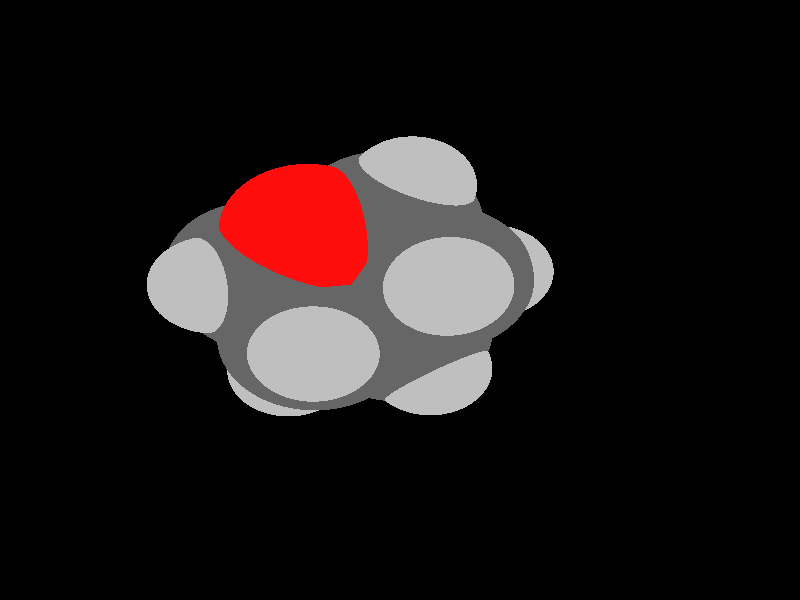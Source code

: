 global_settings {
	ambient_light rgb <0.200000002980232, 0.200000002980232, 0.200000002980232>
	max_trace_level 15
}

background { color rgb <0,0,0> }

camera {
	perspective
	location <-3.33290665625347, 0.92664847444293, -19.006668571853>
	angle 40
	up <-0.605297558221104, 0.777444440921159, 0.170865465476075>
	right <-0.780656150075641, -0.621735168834997, 0.0634141560126424> * 1
	direction <0.155534052093574, -0.0950027426683306, 0.983251563703231> }

light_source {
	<-30.3280307874837, 3.57319417793369, -20.4807807144772>
	color rgb <1, 1, 1>
	fade_distance 50.3885288615134
	fade_power 0
	spotlight
	area_light <20, 0, 0>, <0, 0, 20>, 20, 20
	circular
	orient
	point_at <30.3280307874837, -3.57319417793369, 20.4807807144772>
}

light_source {
	<7.01871069529496, 25.0455646199967, 14.1213922698984>
	color rgb <0.300000011920929, 0.300000011920929, 0.300000011920929> shadowless
	fade_distance 50.3885288615134
	fade_power 0
	parallel
	point_at <-7.01871069529496, -25.0455646199967, -14.1213922698984>
}

#default {
	finish {ambient 0.5 diffuse 1 specular 0.2 roughness .01 metallic 1}
}

union {
cylinder {
	<0.189670731358219, -1.46644090881238, 0.223648286628564>, 	<-0.488081619475356, -1.17110515151208, 0.0410848839749252>, 0.075
	pigment { rgbt <0.400000005960464, 0.400000005960464, 0.400000005960464, 0> }
}
cylinder {
	<-0.488081619475356, -1.17110515151208, 0.0410848839749252>, 	<-1.16583397030893, -0.875769394211771, -0.141478518678714>, 0.075
	pigment { rgbt <0.400000005960464, 0.400000005960464, 0.400000005960464, 0> }
}
cylinder {
	<0.189670731358219, -1.46644090881238, 0.223648286628564>, 	<0.750619647665874, -1.05415531248781, -0.0870646606659956>, 0.075
	pigment { rgbt <0.400000005960464, 0.400000005960464, 0.400000005960464, 0> }
}
cylinder {
	<0.750619647665874, -1.05415531248781, -0.0870646606659956>, 	<1.31156856397353, -0.641869716163234, -0.397777607960555>, 0.075
	pigment { rgbt <0.400000005960464, 0.400000005960464, 0.400000005960464, 0> }
}
cylinder {
	<0.189670731358219, -1.46644090881238, 0.223648286628564>, 	<0.227582146776728, -2.1001251929109, 0.0114022655127896>, 0.075
	pigment { rgbt <0.400000005960464, 0.400000005960464, 0.400000005960464, 0> }
}
cylinder {
	<0.227582146776728, -2.1001251929109, 0.0114022655127896>, 	<0.25173043290072, -2.50376059495967, -0.123791253114853>, 0.075
	pigment { rgbt <0.75, 0.75, 0.75, 0> }
}
cylinder {
	<0.189670731358219, -1.46644090881238, 0.223648286628564>, 	<0.257981643566368, -1.48001604313352, 0.889609999486067>, 0.075
	pigment { rgbt <0.400000005960464, 0.400000005960464, 0.400000005960464, 0> }
}
cylinder {
	<0.257981643566368, -1.48001604313352, 0.889609999486067>, 	<0.301502070609609, -1.48866467076457, 1.31388976974727>, 0.075
	pigment { rgbt <0.75, 0.75, 0.75, 0> }
}
cylinder {
	<-1.16583397030893, -0.875769394211771, -0.141478518678714>, 	<-1.19040283611084, -0.133324795487963, 0.0227768496975157>, 0.075
	pigment { rgbt <0.400000005960464, 0.400000005960464, 0.400000005960464, 0> }
}
cylinder {
	<-1.19040283611084, -0.133324795487963, 0.0227768496975157>, 	<-1.21497170191274, 0.609119803235845, 0.187032218073745>, 0.075
	pigment { rgbt <0.400000005960464, 0.400000005960464, 0.400000005960464, 0> }
}
cylinder {
	<-1.16583397030893, -0.875769394211771, -0.141478518678714>, 	<-1.6553665595589, -1.20118338347798, 0.177966822990954>, 0.075
	pigment { rgbt <0.400000005960464, 0.400000005960464, 0.400000005960464, 0> }
}
cylinder {
	<-1.6553665595589, -1.20118338347798, 0.177966822990954>, 	<-1.96709098412295, -1.40840041208177, 0.381383137856146>, 0.075
	pigment { rgbt <0.75, 0.75, 0.75, 0> }
}
cylinder {
	<-1.16583397030893, -0.875769394211771, -0.141478518678714>, 	<-1.26464226272477, -0.957935636587499, -0.799058335086074>, 0.075
	pigment { rgbt <0.400000005960464, 0.400000005960464, 0.400000005960464, 0> }
}
cylinder {
	<-1.26464226272477, -0.957935636587499, -0.799058335086074>, 	<-1.32761513595936, -1.01030213578286, -1.21814958145603>, 0.075
	pigment { rgbt <0.75, 0.75, 0.75, 0> }
}
cylinder {
	<-1.21497170191274, 0.609119803235845, 0.187032218073745>, 	<-0.662265647102061, 0.976236367041841, -0.141071061533365>, 0.075
	pigment { rgbt <0.400000005960464, 0.400000005960464, 0.400000005960464, 0> }
}
cylinder {
	<-0.662265647102061, 0.976236367041841, -0.141071061533365>, 	<-0.149880773211295, 1.31657093115907, -0.445238450476155>, 0.075
	pigment { rgbt <1, 0.0500000007450581, 0.0500000007450581, 0> }
}
cylinder {
	<-1.21497170191274, 0.609119803235845, 0.187032218073745>, 	<-1.19903573434798, 0.713846562447884, 0.847598747285465>, 0.075
	pigment { rgbt <0.400000005960464, 0.400000005960464, 0.400000005960464, 0> }
}
cylinder {
	<-1.19903573434798, 0.713846562447884, 0.847598747285465>, 	<-1.18888811072583, 0.780533930587474, 1.268230910886>, 0.075
	pigment { rgbt <0.75, 0.75, 0.75, 0> }
}
cylinder {
	<-1.21497170191274, 0.609119803235845, 0.187032218073745>, 	<-1.78909090735438, 0.869195634959603, -0.0372364433340308>, 0.075
	pigment { rgbt <0.400000005960464, 0.400000005960464, 0.400000005960464, 0> }
}
cylinder {
	<-1.78909090735438, 0.869195634959603, -0.0372364433340308>, 	<-2.15467068246599, 1.03480316589109, -0.180043174105158>, 0.075
	pigment { rgbt <0.75, 0.75, 0.75, 0> }
}
cylinder {
	<-0.149880773211295, 1.31657093115907, -0.445238450476155>, 	<0.481091098288896, 1.09389550786766, -0.282126752405737>, 0.075
	pigment { rgbt <1, 0.0500000007450581, 0.0500000007450581, 0> }
}
cylinder {
	<0.481091098288896, 1.09389550786766, -0.282126752405737>, 	<1.16153619282379, 0.853760556856487, -0.106225797345112>, 0.075
	pigment { rgbt <0.400000005960464, 0.400000005960464, 0.400000005960464, 0> }
}
cylinder {
	<1.16153619282379, 0.853760556856487, -0.106225797345112>, 	<1.23655237839866, 0.105945420346626, -0.252001702652834>, 0.075
	pigment { rgbt <0.400000005960464, 0.400000005960464, 0.400000005960464, 0> }
}
cylinder {
	<1.23655237839866, 0.105945420346626, -0.252001702652834>, 	<1.31156856397353, -0.641869716163234, -0.397777607960555>, 0.075
	pigment { rgbt <0.400000005960464, 0.400000005960464, 0.400000005960464, 0> }
}
cylinder {
	<1.16153619282379, 0.853760556856487, -0.106225797345112>, 	<1.34754636494323, 1.04131999329998, 0.610212021627106>, 0.075
	pigment { rgbt <0.400000005960464, 0.400000005960464, 0.400000005960464, 0> }
}
cylinder {
	<1.34754636494323, 1.04131999329998, 0.610212021627106>, 	<1.53355653706266, 1.22887942974348, 1.32664984059932>, 0.075
	pigment { rgbt <0.400000005960464, 0.400000005960464, 0.400000005960464, 0> }
}
cylinder {
	<1.16153619282379, 0.853760556856487, -0.106225797345112>, 	<1.58207500519946, 1.18379129960557, -0.509769555245403>, 0.075
	pigment { rgbt <0.400000005960464, 0.400000005960464, 0.400000005960464, 0> }
}
cylinder {
	<1.58207500519946, 1.18379129960557, -0.509769555245403>, 	<1.85004257623521, 1.39408707706783, -0.766907867878918>, 0.075
	pigment { rgbt <0.75, 0.75, 0.75, 0> }
}
cylinder {
	<1.31156856397353, -0.641869716163234, -0.397777607960555>, 	<1.28738191435702, -0.730616694303045, -1.06185357729577>, 0.075
	pigment { rgbt <0.400000005960464, 0.400000005960464, 0.400000005960464, 0> }
}
cylinder {
	<1.28738191435702, -0.730616694303045, -1.06185357729577>, 	<1.27196199151076, -0.787196318908017, -1.48522764412854>, 0.075
	pigment { rgbt <0.75, 0.75, 0.75, 0> }
}
cylinder {
	<1.31156856397353, -0.641869716163234, -0.397777607960555>, 	<1.90746813925156, -0.866499486166542, -0.191761862856463>, 0.075
	pigment { rgbt <0.400000005960464, 0.400000005960464, 0.400000005960464, 0> }
}
cylinder {
	<1.90746813925156, -0.866499486166542, -0.191761862856463>, 	<2.28702531652211, -1.00957701964793, -0.0605404995109433>, 0.075
	pigment { rgbt <0.75, 0.75, 0.75, 0> }
}
sphere {
	<0.189670731358219, -1.46644090881238, 0.223648286628564>, 0.4104
	pigment { rgbt <0.400000005960464, 0.400000005960464, 0.400000005960464,0> }
}
sphere {
	<-1.16583397030893, -0.875769394211771, -0.141478518678714>, 0.4104
	pigment { rgbt <0.400000005960464, 0.400000005960464, 0.400000005960464,0> }
}
sphere {
	<-1.21497170191274, 0.609119803235845, 0.187032218073745>, 0.4104
	pigment { rgbt <0.400000005960464, 0.400000005960464, 0.400000005960464,0> }
}
sphere {
	<-0.149880773211295, 1.31657093115907, -0.445238450476155>, 0.3564
	pigment { rgbt <1, 0.0500000007450581, 0.0500000007450581,0> }
}
sphere {
	<1.16153619282379, 0.853760556856487, -0.106225797345112>, 0.4104
	pigment { rgbt <0.400000005960464, 0.400000005960464, 0.400000005960464,0> }
}
sphere {
	<1.31156856397353, -0.641869716163234, -0.397777607960555>, 0.4104
	pigment { rgbt <0.400000005960464, 0.400000005960464, 0.400000005960464,0> }
}
sphere {
	<0.25173043290072, -2.50376059495967, -0.123791253114853>, 0.1674
	pigment { rgbt <0.75, 0.75, 0.75,0> }
}
sphere {
	<0.301502070609609, -1.48866467076457, 1.31388976974727>, 0.1674
	pigment { rgbt <0.75, 0.75, 0.75,0> }
}
sphere {
	<-1.96709098412295, -1.40840041208177, 0.381383137856146>, 0.1674
	pigment { rgbt <0.75, 0.75, 0.75,0> }
}
sphere {
	<-1.32761513595936, -1.01030213578286, -1.21814958145603>, 0.1674
	pigment { rgbt <0.75, 0.75, 0.75,0> }
}
sphere {
	<1.53355653706266, 1.22887942974348, 1.32664984059932>, 0.4104
	pigment { rgbt <0.400000005960464, 0.400000005960464, 0.400000005960464,0> }
}
sphere {
	<1.85004257623521, 1.39408707706783, -0.766907867878918>, 0.1674
	pigment { rgbt <0.75, 0.75, 0.75,0> }
}
sphere {
	<1.27196199151076, -0.787196318908017, -1.48522764412854>, 0.1674
	pigment { rgbt <0.75, 0.75, 0.75,0> }
}
sphere {
	<2.28702531652211, -1.00957701964793, -0.0605404995109433>, 0.1674
	pigment { rgbt <0.75, 0.75, 0.75,0> }
}
sphere {
	<-1.18888811072583, 0.780533930587474, 1.268230910886>, 0.1674
	pigment { rgbt <0.75, 0.75, 0.75,0> }
}
sphere {
	<-2.15467068246599, 1.03480316589109, -0.180043174105158>, 0.1674
	pigment { rgbt <0.75, 0.75, 0.75,0> }
}
}
merge {
}
union {
}
merge {
sphere {
	<0.189670731358219, -1.46644090881238, 0.223648286628564>, 1.69983
	pigment { rgbt <0, 0, 0,0> }
}
sphere {
	<-1.16583397030893, -0.875769394211771, -0.141478518678714>, 1.69983
	pigment { rgbt <0, 0, 0,0> }
}
sphere {
	<-1.21497170191274, 0.609119803235845, 0.187032218073745>, 1.69983
	pigment { rgbt <0, 0, 0,0> }
}
sphere {
	<-0.149880773211295, 1.31657093115907, -0.445238450476155>, 1.519848
	pigment { rgbt <0, 0, 0,0> }
}
sphere {
	<1.16153619282379, 0.853760556856487, -0.106225797345112>, 1.69983
	pigment { rgbt <0, 0, 0,0> }
}
sphere {
	<1.31156856397353, -0.641869716163234, -0.397777607960555>, 1.69983
	pigment { rgbt <0, 0, 0,0> }
}
sphere {
	<0.25173043290072, -2.50376059495967, -0.123791253114853>, 1.09989
	pigment { rgbt <0, 0, 0,0> }
}
sphere {
	<0.301502070609609, -1.48866467076457, 1.31388976974727>, 1.09989
	pigment { rgbt <0, 0, 0,0> }
}
sphere {
	<-1.96709098412295, -1.40840041208177, 0.381383137856146>, 1.09989
	pigment { rgbt <0, 0, 0,0> }
}
sphere {
	<-1.32761513595936, -1.01030213578286, -1.21814958145603>, 1.09989
	pigment { rgbt <0, 0, 0,0> }
}
sphere {
	<1.53355653706266, 1.22887942974348, 1.32664984059932>, 1.69983
	pigment { rgbt <0, 0, 0,0> }
}
sphere {
	<1.85004257623521, 1.39408707706783, -0.766907867878918>, 1.09989
	pigment { rgbt <0, 0, 0,0> }
}
sphere {
	<1.27196199151076, -0.787196318908017, -1.48522764412854>, 1.09989
	pigment { rgbt <0, 0, 0,0> }
}
sphere {
	<2.28702531652211, -1.00957701964793, -0.0605404995109433>, 1.09989
	pigment { rgbt <0, 0, 0,0> }
}
sphere {
	<-1.18888811072583, 0.780533930587474, 1.268230910886>, 1.09989
	pigment { rgbt <0, 0, 0,0> }
}
sphere {
	<-2.15467068246599, 1.03480316589109, -0.180043174105158>, 1.09989
	pigment { rgbt <0, 0, 0,0> }
}
sphere {
	<0.189670731358219, -1.46644090881238, 0.223648286628564>, 1.7
	pigment { rgbt <0.400000005960464, 0.400000005960464, 0.400000005960464,0.350000023841858> }
}
sphere {
	<-1.16583397030893, -0.875769394211771, -0.141478518678714>, 1.7
	pigment { rgbt <0.400000005960464, 0.400000005960464, 0.400000005960464,0.350000023841858> }
}
sphere {
	<-1.21497170191274, 0.609119803235845, 0.187032218073745>, 1.7
	pigment { rgbt <0.400000005960464, 0.400000005960464, 0.400000005960464,0.350000023841858> }
}
sphere {
	<-0.149880773211295, 1.31657093115907, -0.445238450476155>, 1.52
	pigment { rgbt <1, 0.0500000007450581, 0.0500000007450581,0.350000023841858> }
}
sphere {
	<1.16153619282379, 0.853760556856487, -0.106225797345112>, 1.7
	pigment { rgbt <0.400000005960464, 0.400000005960464, 0.400000005960464,0.350000023841858> }
}
sphere {
	<1.31156856397353, -0.641869716163234, -0.397777607960555>, 1.7
	pigment { rgbt <0.400000005960464, 0.400000005960464, 0.400000005960464,0.350000023841858> }
}
sphere {
	<0.25173043290072, -2.50376059495967, -0.123791253114853>, 1.1
	pigment { rgbt <0.75, 0.75, 0.75,0.350000023841858> }
}
sphere {
	<0.301502070609609, -1.48866467076457, 1.31388976974727>, 1.1
	pigment { rgbt <0.75, 0.75, 0.75,0.350000023841858> }
}
sphere {
	<-1.96709098412295, -1.40840041208177, 0.381383137856146>, 1.1
	pigment { rgbt <0.75, 0.75, 0.75,0.350000023841858> }
}
sphere {
	<-1.32761513595936, -1.01030213578286, -1.21814958145603>, 1.1
	pigment { rgbt <0.75, 0.75, 0.75,0.350000023841858> }
}
sphere {
	<1.53355653706266, 1.22887942974348, 1.32664984059932>, 1.7
	pigment { rgbt <0.400000005960464, 0.400000005960464, 0.400000005960464,0.350000023841858> }
}
sphere {
	<1.85004257623521, 1.39408707706783, -0.766907867878918>, 1.1
	pigment { rgbt <0.75, 0.75, 0.75,0.350000023841858> }
}
sphere {
	<1.27196199151076, -0.787196318908017, -1.48522764412854>, 1.1
	pigment { rgbt <0.75, 0.75, 0.75,0.350000023841858> }
}
sphere {
	<2.28702531652211, -1.00957701964793, -0.0605404995109433>, 1.1
	pigment { rgbt <0.75, 0.75, 0.75,0.350000023841858> }
}
sphere {
	<-1.18888811072583, 0.780533930587474, 1.268230910886>, 1.1
	pigment { rgbt <0.75, 0.75, 0.75,0.350000023841858> }
}
sphere {
	<-2.15467068246599, 1.03480316589109, -0.180043174105158>, 1.1
	pigment { rgbt <0.75, 0.75, 0.75,0.350000023841858> }
}
}
